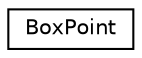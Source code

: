digraph "Graphical Class Hierarchy"
{
  edge [fontname="Helvetica",fontsize="10",labelfontname="Helvetica",labelfontsize="10"];
  node [fontname="Helvetica",fontsize="10",shape=record];
  rankdir="LR";
  Node1 [label="BoxPoint",height=0.2,width=0.4,color="black", fillcolor="white", style="filled",URL="$class_box_point.html",tooltip="The BoxPoint class is an internally used class to contain feature information for boxBoxDistance calc..."];
}
